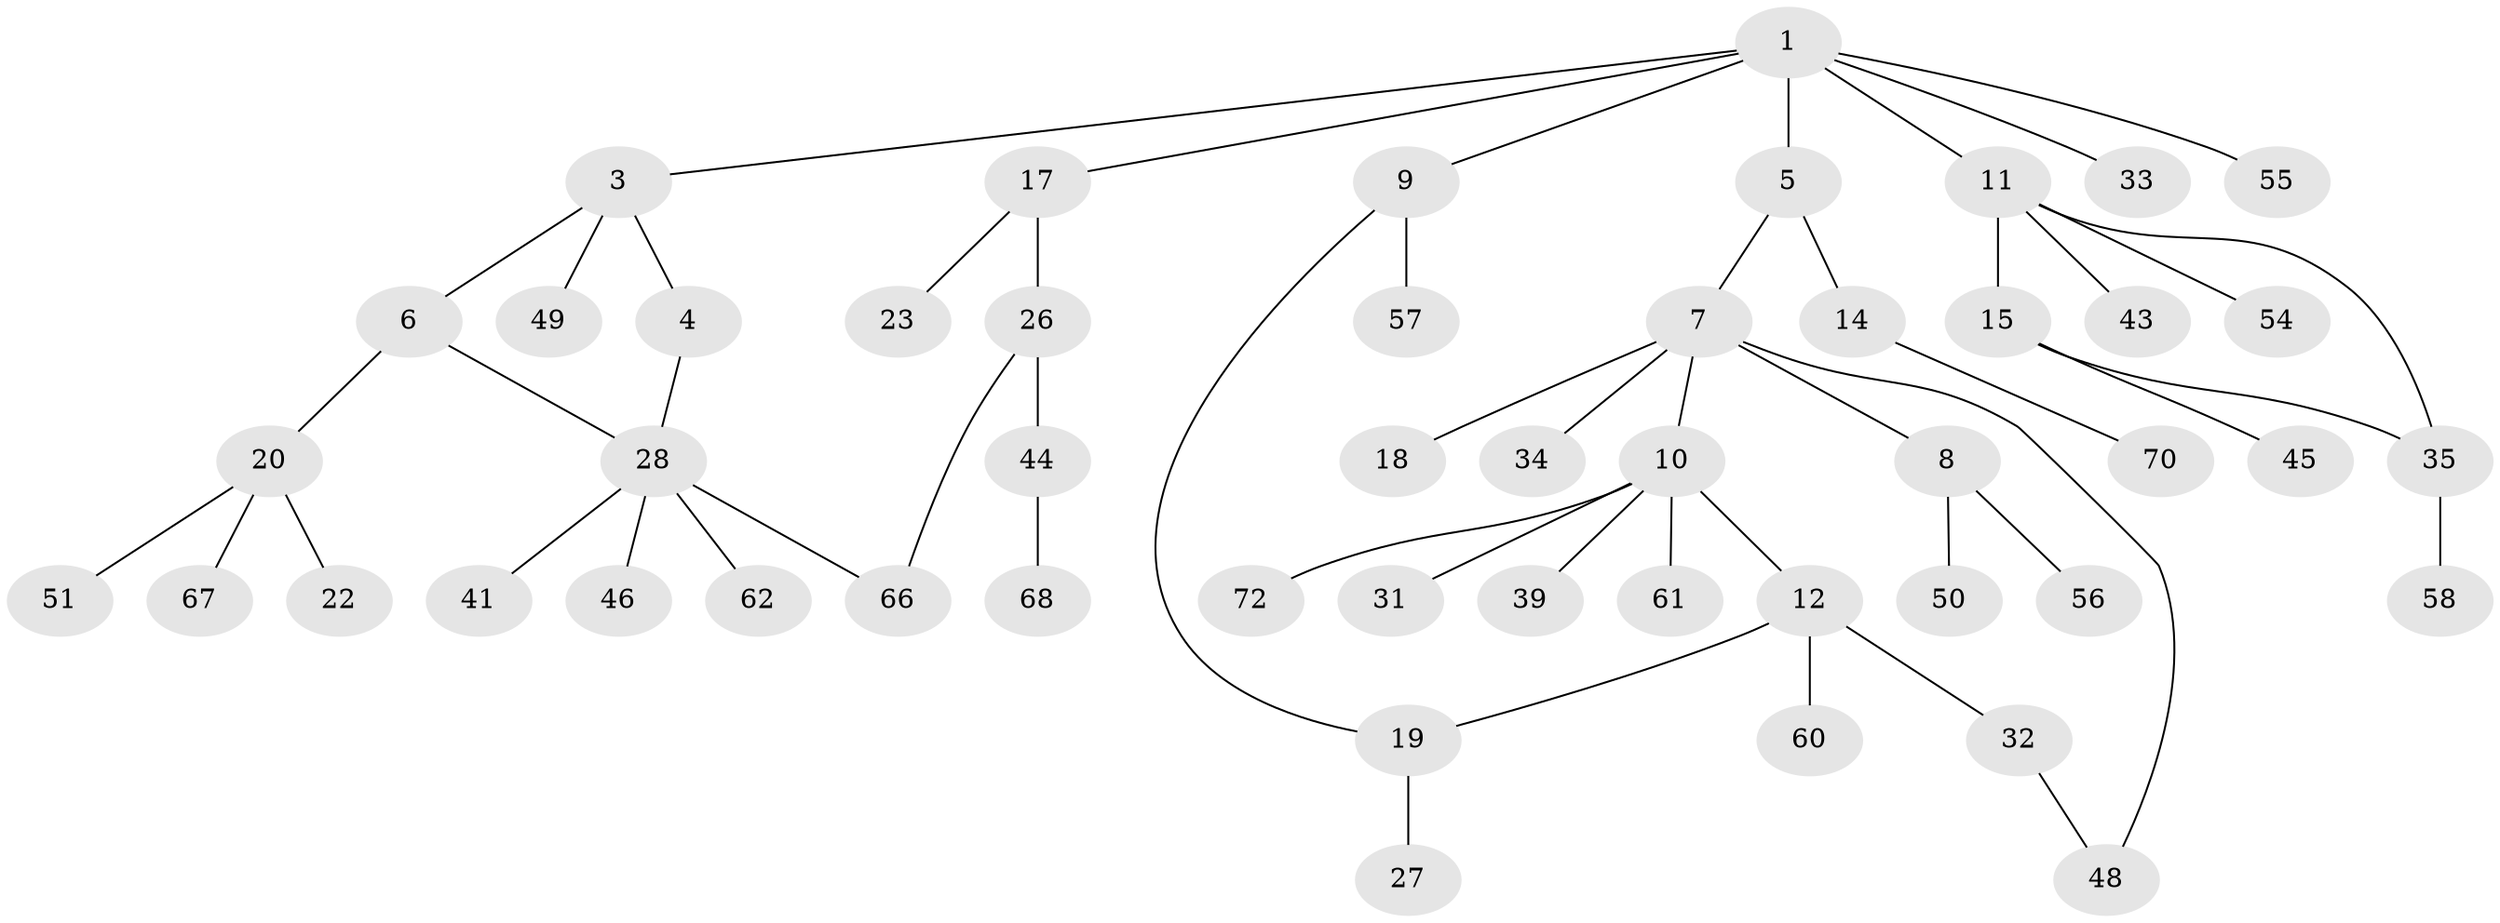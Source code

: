 // Generated by graph-tools (version 1.1) at 2025/51/02/27/25 19:51:40]
// undirected, 50 vertices, 54 edges
graph export_dot {
graph [start="1"]
  node [color=gray90,style=filled];
  1 [super="+2"];
  3 [super="+25"];
  4;
  5 [super="+65"];
  6;
  7 [super="+63"];
  8 [super="+30"];
  9 [super="+37"];
  10 [super="+21"];
  11 [super="+13"];
  12 [super="+47"];
  14 [super="+16"];
  15 [super="+24"];
  17;
  18 [super="+59"];
  19 [super="+40"];
  20 [super="+38"];
  22;
  23 [super="+29"];
  26 [super="+36"];
  27;
  28 [super="+42"];
  31;
  32 [super="+71"];
  33;
  34;
  35;
  39 [super="+53"];
  41;
  43 [super="+52"];
  44;
  45;
  46;
  48 [super="+64"];
  49;
  50;
  51;
  54;
  55;
  56;
  57;
  58;
  60;
  61;
  62;
  66;
  67;
  68 [super="+69"];
  70;
  72;
  1 -- 3;
  1 -- 5;
  1 -- 9;
  1 -- 11;
  1 -- 55;
  1 -- 17;
  1 -- 33;
  3 -- 4;
  3 -- 6;
  3 -- 49;
  4 -- 28;
  5 -- 7;
  5 -- 14;
  6 -- 20;
  6 -- 28;
  7 -- 8;
  7 -- 10;
  7 -- 18;
  7 -- 34;
  7 -- 48;
  8 -- 56;
  8 -- 50;
  9 -- 57;
  9 -- 19;
  10 -- 12;
  10 -- 31;
  10 -- 39;
  10 -- 72;
  10 -- 61;
  11 -- 35;
  11 -- 43;
  11 -- 54;
  11 -- 15;
  12 -- 19;
  12 -- 32;
  12 -- 60;
  14 -- 70;
  15 -- 45;
  15 -- 35;
  17 -- 23;
  17 -- 26;
  19 -- 27;
  20 -- 22;
  20 -- 51;
  20 -- 67;
  26 -- 44;
  26 -- 66;
  28 -- 41;
  28 -- 46;
  28 -- 62;
  28 -- 66;
  32 -- 48;
  35 -- 58;
  44 -- 68;
}
